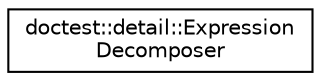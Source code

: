 digraph "Graphical Class Hierarchy"
{
  edge [fontname="Helvetica",fontsize="10",labelfontname="Helvetica",labelfontsize="10"];
  node [fontname="Helvetica",fontsize="10",shape=record];
  rankdir="LR";
  Node0 [label="doctest::detail::Expression\lDecomposer",height=0.2,width=0.4,color="black", fillcolor="white", style="filled",URL="$structdoctest_1_1detail_1_1_expression_decomposer.html"];
}
